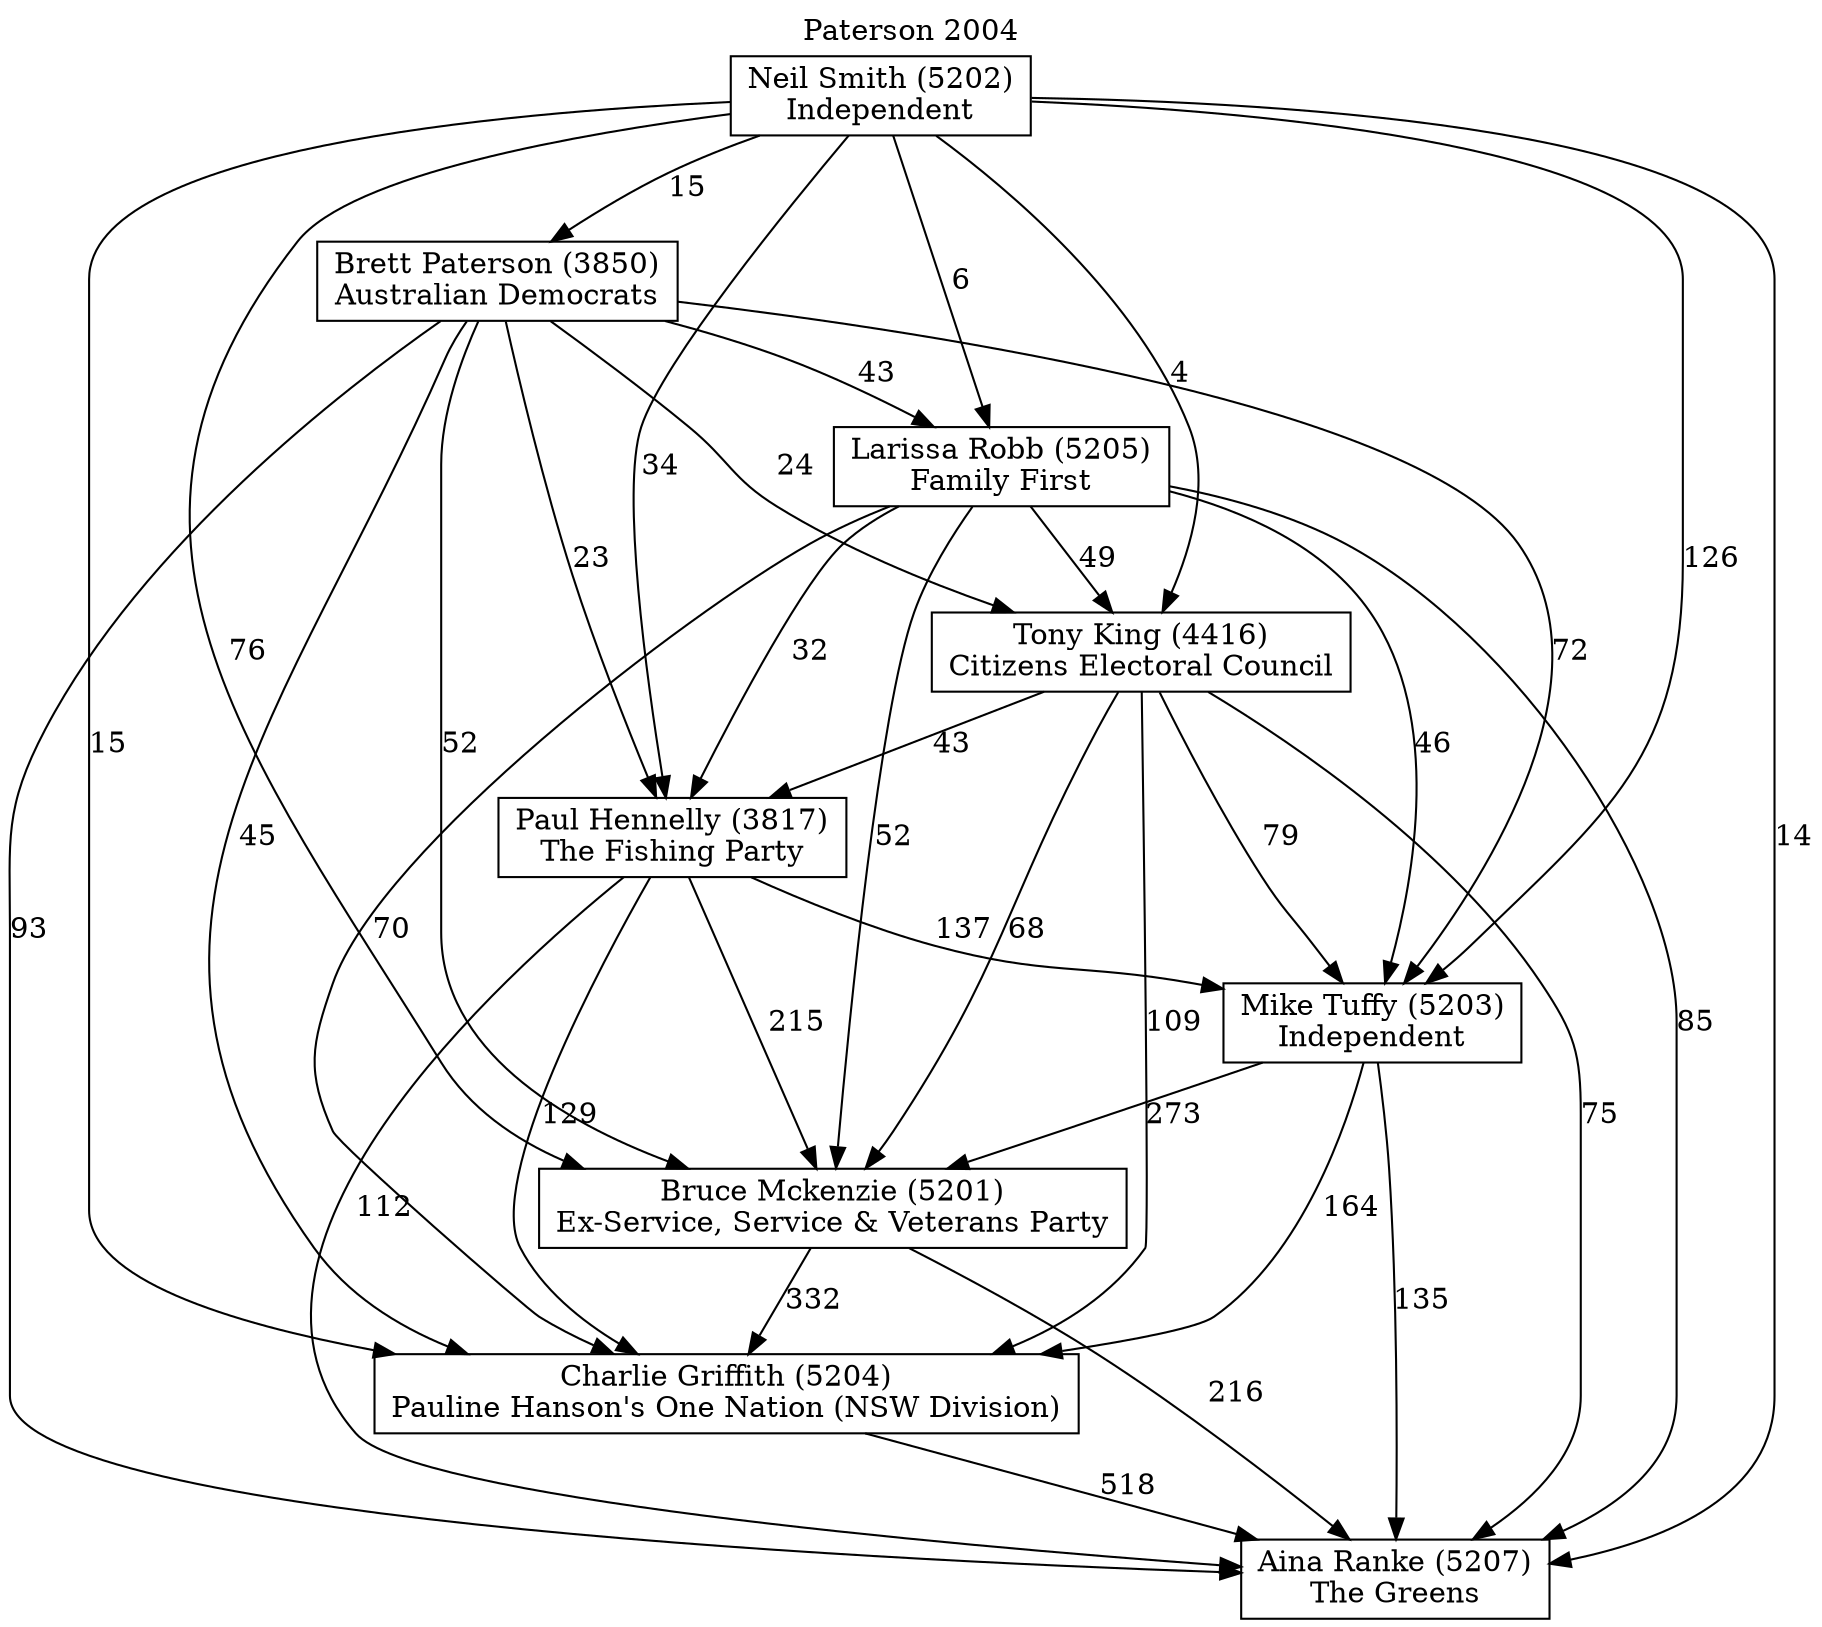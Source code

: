 // House preference flow
digraph "Aina Ranke (5207)_Paterson_2004" {
	graph [label="Paterson 2004" labelloc=t mclimit=10]
	node [shape=box]
	"Aina Ranke (5207)" [label="Aina Ranke (5207)
The Greens"]
	"Brett Paterson (3850)" [label="Brett Paterson (3850)
Australian Democrats"]
	"Bruce Mckenzie (5201)" [label="Bruce Mckenzie (5201)
Ex-Service, Service & Veterans Party"]
	"Charlie Griffith (5204)" [label="Charlie Griffith (5204)
Pauline Hanson's One Nation (NSW Division)"]
	"Larissa Robb (5205)" [label="Larissa Robb (5205)
Family First"]
	"Mike Tuffy (5203)" [label="Mike Tuffy (5203)
Independent"]
	"Neil Smith (5202)" [label="Neil Smith (5202)
Independent"]
	"Paul Hennelly (3817)" [label="Paul Hennelly (3817)
The Fishing Party"]
	"Tony King (4416)" [label="Tony King (4416)
Citizens Electoral Council"]
	"Brett Paterson (3850)" -> "Aina Ranke (5207)" [label=93]
	"Brett Paterson (3850)" -> "Bruce Mckenzie (5201)" [label=52]
	"Brett Paterson (3850)" -> "Charlie Griffith (5204)" [label=45]
	"Brett Paterson (3850)" -> "Larissa Robb (5205)" [label=43]
	"Brett Paterson (3850)" -> "Mike Tuffy (5203)" [label=72]
	"Brett Paterson (3850)" -> "Paul Hennelly (3817)" [label=23]
	"Brett Paterson (3850)" -> "Tony King (4416)" [label=24]
	"Bruce Mckenzie (5201)" -> "Aina Ranke (5207)" [label=216]
	"Bruce Mckenzie (5201)" -> "Charlie Griffith (5204)" [label=332]
	"Charlie Griffith (5204)" -> "Aina Ranke (5207)" [label=518]
	"Larissa Robb (5205)" -> "Aina Ranke (5207)" [label=85]
	"Larissa Robb (5205)" -> "Bruce Mckenzie (5201)" [label=52]
	"Larissa Robb (5205)" -> "Charlie Griffith (5204)" [label=70]
	"Larissa Robb (5205)" -> "Mike Tuffy (5203)" [label=46]
	"Larissa Robb (5205)" -> "Paul Hennelly (3817)" [label=32]
	"Larissa Robb (5205)" -> "Tony King (4416)" [label=49]
	"Mike Tuffy (5203)" -> "Aina Ranke (5207)" [label=135]
	"Mike Tuffy (5203)" -> "Bruce Mckenzie (5201)" [label=273]
	"Mike Tuffy (5203)" -> "Charlie Griffith (5204)" [label=164]
	"Neil Smith (5202)" -> "Aina Ranke (5207)" [label=14]
	"Neil Smith (5202)" -> "Brett Paterson (3850)" [label=15]
	"Neil Smith (5202)" -> "Bruce Mckenzie (5201)" [label=76]
	"Neil Smith (5202)" -> "Charlie Griffith (5204)" [label=15]
	"Neil Smith (5202)" -> "Larissa Robb (5205)" [label=6]
	"Neil Smith (5202)" -> "Mike Tuffy (5203)" [label=126]
	"Neil Smith (5202)" -> "Paul Hennelly (3817)" [label=34]
	"Neil Smith (5202)" -> "Tony King (4416)" [label=4]
	"Paul Hennelly (3817)" -> "Aina Ranke (5207)" [label=112]
	"Paul Hennelly (3817)" -> "Bruce Mckenzie (5201)" [label=215]
	"Paul Hennelly (3817)" -> "Charlie Griffith (5204)" [label=129]
	"Paul Hennelly (3817)" -> "Mike Tuffy (5203)" [label=137]
	"Tony King (4416)" -> "Aina Ranke (5207)" [label=75]
	"Tony King (4416)" -> "Bruce Mckenzie (5201)" [label=68]
	"Tony King (4416)" -> "Charlie Griffith (5204)" [label=109]
	"Tony King (4416)" -> "Mike Tuffy (5203)" [label=79]
	"Tony King (4416)" -> "Paul Hennelly (3817)" [label=43]
}

